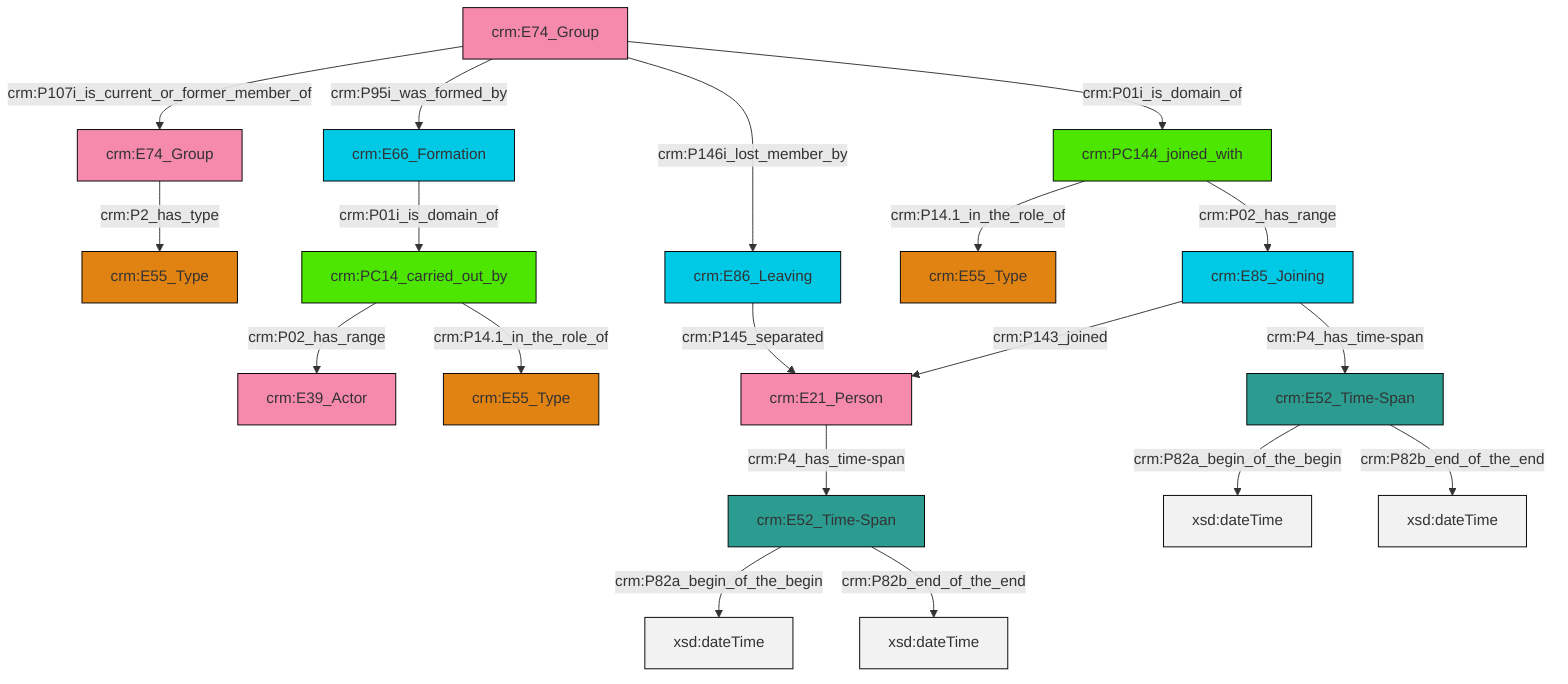 graph TD
classDef Literal fill:#f2f2f2,stroke:#000000;
classDef CRM_Entity fill:#FFFFFF,stroke:#000000;
classDef Temporal_Entity fill:#00C9E6, stroke:#000000;
classDef Type fill:#E18312, stroke:#000000;
classDef Time-Span fill:#2C9C91, stroke:#000000;
classDef Appellation fill:#FFEB7F, stroke:#000000;
classDef Place fill:#008836, stroke:#000000;
classDef Persistent_Item fill:#B266B2, stroke:#000000;
classDef Conceptual_Object fill:#FFD700, stroke:#000000;
classDef Physical_Thing fill:#D2B48C, stroke:#000000;
classDef Actor fill:#f58aad, stroke:#000000;
classDef PC_Classes fill:#4ce600, stroke:#000000;
classDef Multi fill:#cccccc,stroke:#000000;

12["crm:PC144_joined_with"]:::PC_Classes -->|crm:P02_has_range| 13["crm:E85_Joining"]:::Temporal_Entity
4["crm:E74_Group"]:::Actor -->|crm:P146i_lost_member_by| 14["crm:E86_Leaving"]:::Temporal_Entity
17["crm:E66_Formation"]:::Temporal_Entity -->|crm:P01i_is_domain_of| 18["crm:PC14_carried_out_by"]:::PC_Classes
13["crm:E85_Joining"]:::Temporal_Entity -->|crm:P143_joined| 10["crm:E21_Person"]:::Actor
20["crm:E74_Group"]:::Actor -->|crm:P2_has_type| 6["crm:E55_Type"]:::Type
4["crm:E74_Group"]:::Actor -->|crm:P107i_is_current_or_former_member_of| 20["crm:E74_Group"]:::Actor
0["crm:E52_Time-Span"]:::Time-Span -->|crm:P82a_begin_of_the_begin| 21[xsd:dateTime]:::Literal
4["crm:E74_Group"]:::Actor -->|crm:P95i_was_formed_by| 17["crm:E66_Formation"]:::Temporal_Entity
14["crm:E86_Leaving"]:::Temporal_Entity -->|crm:P145_separated| 10["crm:E21_Person"]:::Actor
27["crm:E52_Time-Span"]:::Time-Span -->|crm:P82a_begin_of_the_begin| 28[xsd:dateTime]:::Literal
0["crm:E52_Time-Span"]:::Time-Span -->|crm:P82b_end_of_the_end| 29[xsd:dateTime]:::Literal
18["crm:PC14_carried_out_by"]:::PC_Classes -->|crm:P02_has_range| 2["crm:E39_Actor"]:::Actor
10["crm:E21_Person"]:::Actor -->|crm:P4_has_time-span| 0["crm:E52_Time-Span"]:::Time-Span
12["crm:PC144_joined_with"]:::PC_Classes -->|crm:P14.1_in_the_role_of| 15["crm:E55_Type"]:::Type
13["crm:E85_Joining"]:::Temporal_Entity -->|crm:P4_has_time-span| 27["crm:E52_Time-Span"]:::Time-Span
18["crm:PC14_carried_out_by"]:::PC_Classes -->|crm:P14.1_in_the_role_of| 8["crm:E55_Type"]:::Type
27["crm:E52_Time-Span"]:::Time-Span -->|crm:P82b_end_of_the_end| 34[xsd:dateTime]:::Literal
4["crm:E74_Group"]:::Actor -->|crm:P01i_is_domain_of| 12["crm:PC144_joined_with"]:::PC_Classes